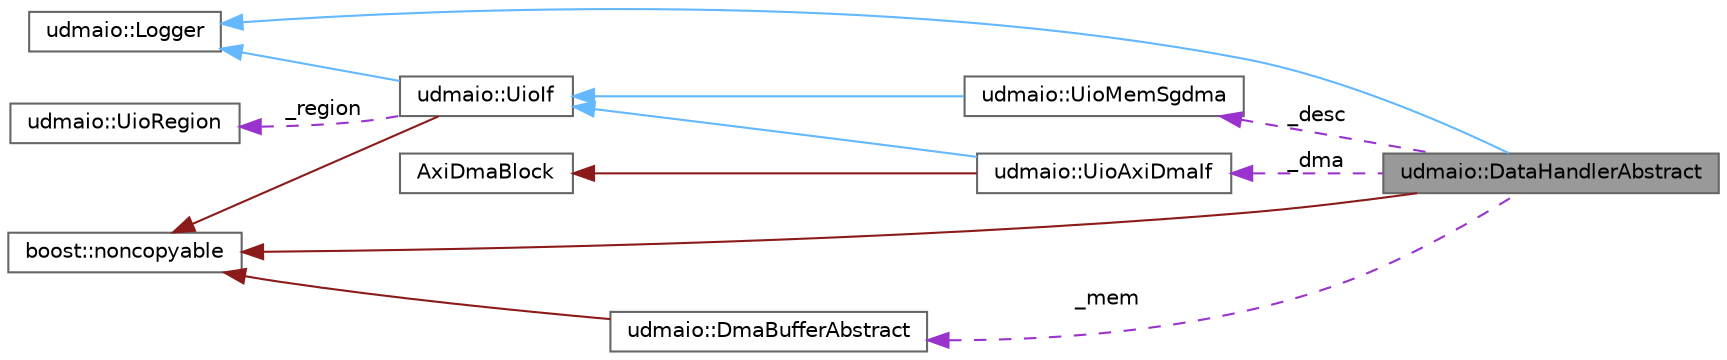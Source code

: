 digraph "udmaio::DataHandlerAbstract"
{
 // INTERACTIVE_SVG=YES
 // LATEX_PDF_SIZE
  bgcolor="transparent";
  edge [fontname=Helvetica,fontsize=10,labelfontname=Helvetica,labelfontsize=10];
  node [fontname=Helvetica,fontsize=10,shape=box,height=0.2,width=0.4];
  rankdir="LR";
  Node1 [label="udmaio::DataHandlerAbstract",height=0.2,width=0.4,color="gray40", fillcolor="grey60", style="filled", fontcolor="black",tooltip="Base class to implement a DMA data reception handler."];
  Node2 -> Node1 [dir="back",color="steelblue1",style="solid"];
  Node2 [label="udmaio::Logger",height=0.2,width=0.4,color="gray40", fillcolor="white", style="filled",URL="$structudmaio_1_1_logger.html",tooltip=" "];
  Node3 -> Node1 [dir="back",color="firebrick4",style="solid"];
  Node3 [label="boost::noncopyable",height=0.2,width=0.4,color="gray40", fillcolor="white", style="filled",tooltip=" "];
  Node4 -> Node1 [dir="back",color="darkorchid3",style="dashed",label=" _dma" ];
  Node4 [label="udmaio::UioAxiDmaIf",height=0.2,width=0.4,color="gray40", fillcolor="white", style="filled",URL="$classudmaio_1_1_uio_axi_dma_if.html",tooltip="Interface to AXI DMA Core."];
  Node5 -> Node4 [dir="back",color="steelblue1",style="solid"];
  Node5 [label="udmaio::UioIf",height=0.2,width=0.4,color="gray40", fillcolor="white", style="filled",URL="$classudmaio_1_1_uio_if.html",tooltip="Base class for UIO interfaces."];
  Node2 -> Node5 [dir="back",color="steelblue1",style="solid"];
  Node3 -> Node5 [dir="back",color="firebrick4",style="solid"];
  Node6 -> Node5 [dir="back",color="darkorchid3",style="dashed",label=" _region" ];
  Node6 [label="udmaio::UioRegion",height=0.2,width=0.4,color="gray40", fillcolor="white", style="filled",URL="$structudmaio_1_1_uio_region.html",tooltip="General-purpose struct to define a memory area."];
  Node7 -> Node4 [dir="back",color="firebrick4",style="solid"];
  Node7 [label="AxiDmaBlock",height=0.2,width=0.4,color="gray40", fillcolor="white", style="filled",URL="$structaxi__dma_1_1block__template.html",tooltip="Template class for the axi_dma block, containing accessors for all its registers."];
  Node8 -> Node1 [dir="back",color="darkorchid3",style="dashed",label=" _desc" ];
  Node8 [label="udmaio::UioMemSgdma",height=0.2,width=0.4,color="gray40", fillcolor="white", style="filled",URL="$classudmaio_1_1_uio_mem_sgdma.html",tooltip="Interface to AXI DMA scatter-gather buffers & descriptors Uses a UioIf to access DMA descriptor memor..."];
  Node5 -> Node8 [dir="back",color="steelblue1",style="solid"];
  Node9 -> Node1 [dir="back",color="darkorchid3",style="dashed",label=" _mem" ];
  Node9 [label="udmaio::DmaBufferAbstract",height=0.2,width=0.4,color="gray40", fillcolor="white", style="filled",URL="$classudmaio_1_1_dma_buffer_abstract.html",tooltip="Base class for DMA data buffer."];
  Node3 -> Node9 [dir="back",color="firebrick4",style="solid"];
}
